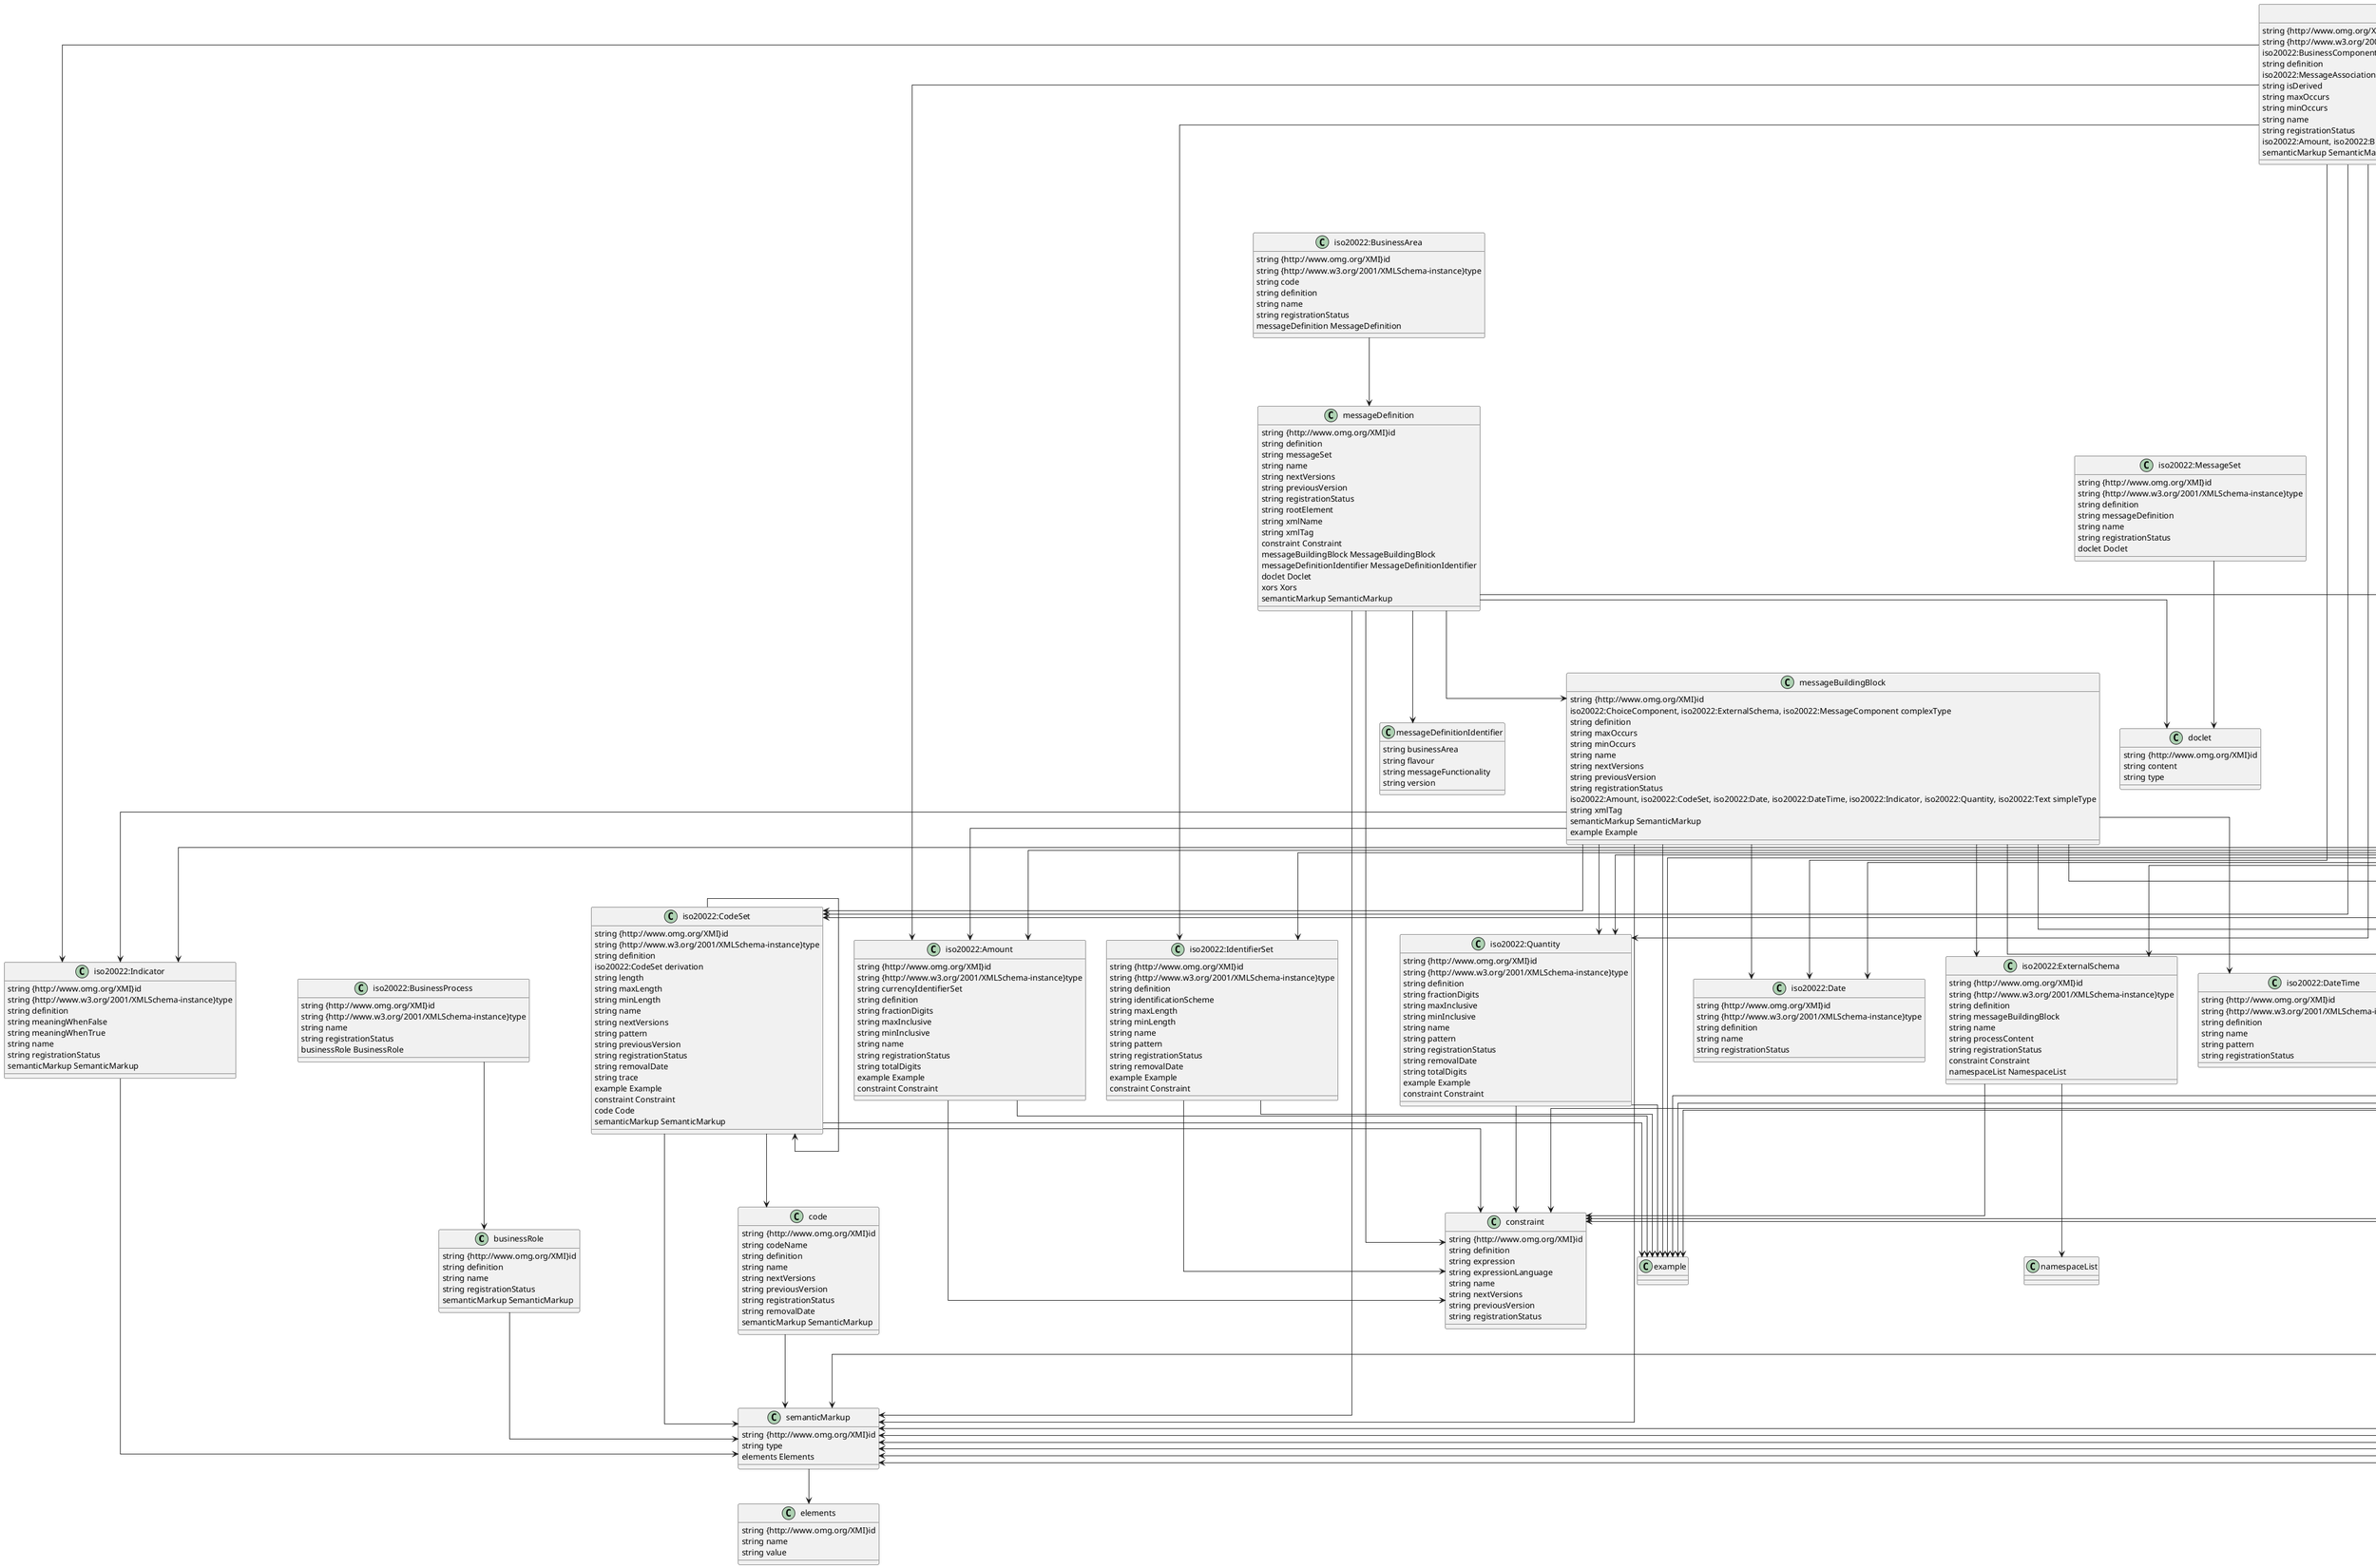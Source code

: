﻿@startuml ERepository.iso20022 Model (Auto-Generated)
' Split into 4 pages
page 4x1
skinparam linetype ortho

class businessRole as "businessRole" {
	string {http://www.omg.org/XMI}id
	string definition
	string name
	string registrationStatus
	semanticMarkup SemanticMarkup
}

businessRole --> semanticMarkup

class code as "code" {
	string {http://www.omg.org/XMI}id
	string codeName
	string definition
	string name
	string nextVersions
	string previousVersion
	string registrationStatus
	string removalDate
	semanticMarkup SemanticMarkup
}

code --> semanticMarkup

class constraint as "constraint" {
	string {http://www.omg.org/XMI}id
	string definition
	string expression
	string expressionLanguage
	string name
	string nextVersions
	string previousVersion
	string registrationStatus
}


class doclet as "doclet" {
	string {http://www.omg.org/XMI}id
	string content
	string type
}


class elements as "elements" {
	string {http://www.omg.org/XMI}id
	string name
	string value
}


class example as "example" {
}


class iso20022_Amount as "iso20022:Amount" {
	string {http://www.omg.org/XMI}id
	string {http://www.w3.org/2001/XMLSchema-instance}type
	string currencyIdentifierSet
	string definition
	string fractionDigits
	string maxInclusive
	string minInclusive
	string name
	string registrationStatus
	string totalDigits
	example Example
	constraint Constraint
}

iso20022_Amount --> example
iso20022_Amount --> constraint

class iso20022_Binary as "iso20022:Binary" {
	string {http://www.omg.org/XMI}id
	string {http://www.w3.org/2001/XMLSchema-instance}type
	string definition
	string maxLength
	string minLength
	string name
	string registrationStatus
}


class iso20022_BusinessArea as "iso20022:BusinessArea" {
	string {http://www.omg.org/XMI}id
	string {http://www.w3.org/2001/XMLSchema-instance}type
	string code
	string definition
	string name
	string registrationStatus
	messageDefinition MessageDefinition
}

iso20022_BusinessArea --> messageDefinition

class iso20022_BusinessAssociationEnd as "iso20022:BusinessAssociationEnd" {
	string {http://www.omg.org/XMI}id
	string {http://www.w3.org/2001/XMLSchema-instance}type
	string definition
	iso20022:MessageAssociationEnd, iso20022:MessageAttribute derivation
	string isDerived
	string maxOccurs
	string minOccurs
	string name
	iso20022:BusinessAssociationEnd opposite
	string registrationStatus
	string type
	semanticMarkup SemanticMarkup
}

iso20022_BusinessAssociationEnd --> iso20022_MessageAssociationEnd
iso20022_BusinessAssociationEnd --> iso20022_MessageAttribute
iso20022_BusinessAssociationEnd --> iso20022_BusinessAssociationEnd
iso20022_BusinessAssociationEnd --> semanticMarkup

class iso20022_BusinessAttribute as "iso20022:BusinessAttribute" {
	string {http://www.omg.org/XMI}id
	string {http://www.w3.org/2001/XMLSchema-instance}type
	iso20022:BusinessComponent complexType
	string definition
	iso20022:MessageAssociationEnd, iso20022:MessageAttribute derivation
	string isDerived
	string maxOccurs
	string minOccurs
	string name
	string registrationStatus
	iso20022:Amount, iso20022:Binary, iso20022:CodeSet, iso20022:Date, iso20022:DateTime, iso20022:IdentifierSet, iso20022:Indicator, iso20022:Quantity, iso20022:Rate, iso20022:SchemaType, iso20022:Text, iso20022:Time, iso20022:Year, iso20022:YearMonth simpleType
	semanticMarkup SemanticMarkup
}

iso20022_BusinessAttribute --> iso20022_MessageAttribute
iso20022_BusinessAttribute --> iso20022_MessageAssociationEnd
iso20022_BusinessAttribute --> iso20022_DateTime
iso20022_BusinessAttribute --> iso20022_CodeSet
iso20022_BusinessAttribute --> iso20022_Amount
iso20022_BusinessAttribute --> iso20022_Rate
iso20022_BusinessAttribute --> iso20022_Indicator
iso20022_BusinessAttribute --> iso20022_Text
iso20022_BusinessAttribute --> iso20022_Quantity
iso20022_BusinessAttribute --> iso20022_YearMonth
iso20022_BusinessAttribute --> iso20022_Date
iso20022_BusinessAttribute --> iso20022_IdentifierSet
iso20022_BusinessAttribute --> iso20022_Binary
iso20022_BusinessAttribute --> iso20022_Time
iso20022_BusinessAttribute --> iso20022_Year
iso20022_BusinessAttribute --> iso20022_SchemaType
iso20022_BusinessAttribute --> iso20022_BusinessComponent
iso20022_BusinessAttribute --> semanticMarkup

class iso20022_BusinessComponent as "iso20022:BusinessComponent" {
	string {http://www.omg.org/XMI}id
	string {http://www.w3.org/2001/XMLSchema-instance}type
	iso20022:BusinessAssociationEnd associationDomain
	string definition
	iso20022:ChoiceComponent, iso20022:MessageComponent derivationComponent
	iso20022:MessageAssociationEnd, iso20022:MessageAttribute derivationElement
	string name
	string registrationStatus
	iso20022:BusinessComponent subType
	iso20022:BusinessComponent superType
	iso20022_BusinessAttribute Iso20022_BusinessAttribute
	iso20022_BusinessAssociationEnd Iso20022_BusinessAssociationEnd
	semanticMarkup SemanticMarkup
}

iso20022_BusinessComponent --> iso20022_BusinessComponent
iso20022_BusinessComponent --> iso20022_MessageComponent
iso20022_BusinessComponent --> iso20022_ChoiceComponent
iso20022_BusinessComponent --> iso20022_BusinessAssociationEnd
iso20022_BusinessComponent --> iso20022_MessageAssociationEnd
iso20022_BusinessComponent --> iso20022_MessageAttribute
iso20022_BusinessComponent --> iso20022_BusinessComponent
iso20022_BusinessComponent --> iso20022_BusinessAttribute
iso20022_BusinessComponent --> iso20022_BusinessAssociationEnd
iso20022_BusinessComponent --> semanticMarkup

class iso20022_BusinessProcess as "iso20022:BusinessProcess" {
	string {http://www.omg.org/XMI}id
	string {http://www.w3.org/2001/XMLSchema-instance}type
	string name
	string registrationStatus
	businessRole BusinessRole
}

iso20022_BusinessProcess --> businessRole

class iso20022_ChoiceComponent as "iso20022:ChoiceComponent" {
	string {http://www.omg.org/XMI}id
	string {http://www.w3.org/2001/XMLSchema-instance}type
	string definition
	string messageBuildingBlock
	string name
	string nextVersions
	string previousVersion
	string registrationStatus
	string removalDate
	string trace
	iso20022_MessageAttribute Iso20022_MessageAttribute
	constraint Constraint
	iso20022_MessageAssociationEnd Iso20022_MessageAssociationEnd
	semanticMarkup SemanticMarkup
}

iso20022_ChoiceComponent --> iso20022_MessageAttribute
iso20022_ChoiceComponent --> constraint
iso20022_ChoiceComponent --> iso20022_MessageAssociationEnd
iso20022_ChoiceComponent --> semanticMarkup

class iso20022_CodeSet as "iso20022:CodeSet" {
	string {http://www.omg.org/XMI}id
	string {http://www.w3.org/2001/XMLSchema-instance}type
	string definition
	iso20022:CodeSet derivation
	string length
	string maxLength
	string minLength
	string name
	string nextVersions
	string pattern
	string previousVersion
	string registrationStatus
	string removalDate
	string trace
	example Example
	constraint Constraint
	code Code
	semanticMarkup SemanticMarkup
}

iso20022_CodeSet --> iso20022_CodeSet
iso20022_CodeSet --> example
iso20022_CodeSet --> constraint
iso20022_CodeSet --> code
iso20022_CodeSet --> semanticMarkup

class iso20022_Date as "iso20022:Date" {
	string {http://www.omg.org/XMI}id
	string {http://www.w3.org/2001/XMLSchema-instance}type
	string definition
	string name
	string registrationStatus
}


class iso20022_DateTime as "iso20022:DateTime" {
	string {http://www.omg.org/XMI}id
	string {http://www.w3.org/2001/XMLSchema-instance}type
	string definition
	string name
	string pattern
	string registrationStatus
}


class iso20022_ExternalSchema as "iso20022:ExternalSchema" {
	string {http://www.omg.org/XMI}id
	string {http://www.w3.org/2001/XMLSchema-instance}type
	string definition
	string messageBuildingBlock
	string name
	string processContent
	string registrationStatus
	constraint Constraint
	namespaceList NamespaceList
}

iso20022_ExternalSchema --> constraint
iso20022_ExternalSchema --> namespaceList

class iso20022_IdentifierSet as "iso20022:IdentifierSet" {
	string {http://www.omg.org/XMI}id
	string {http://www.w3.org/2001/XMLSchema-instance}type
	string definition
	string identificationScheme
	string maxLength
	string minLength
	string name
	string pattern
	string registrationStatus
	string removalDate
	example Example
	constraint Constraint
}

iso20022_IdentifierSet --> example
iso20022_IdentifierSet --> constraint

class iso20022_Indicator as "iso20022:Indicator" {
	string {http://www.omg.org/XMI}id
	string {http://www.w3.org/2001/XMLSchema-instance}type
	string definition
	string meaningWhenFalse
	string meaningWhenTrue
	string name
	string registrationStatus
	semanticMarkup SemanticMarkup
}

iso20022_Indicator --> semanticMarkup

class iso20022_MessageAssociationEnd as "iso20022:MessageAssociationEnd" {
	string {http://www.omg.org/XMI}id
	string {http://www.w3.org/2001/XMLSchema-instance}type
	string businessComponentTrace
	string businessElementTrace
	string definition
	string isComposite
	string isDerived
	string maxOccurs
	string minOccurs
	string name
	string nextVersions
	string previousVersion
	string registrationStatus
	string type
	string xmlTag
	semanticMarkup SemanticMarkup
}

iso20022_MessageAssociationEnd --> semanticMarkup

class iso20022_MessageAttribute as "iso20022:MessageAttribute" {
	string {http://www.omg.org/XMI}id
	string {http://www.w3.org/2001/XMLSchema-instance}type
	string businessComponentTrace
	string businessElementTrace
	iso20022:ChoiceComponent, iso20022:ExternalSchema, iso20022:MessageComponent, iso20022:UserDefined complexType
	string definition
	string isDerived
	string maxOccurs
	string minOccurs
	string name
	string nextVersions
	string previousVersion
	string registrationStatus
	iso20022:Amount, iso20022:Binary, iso20022:CodeSet, iso20022:Date, iso20022:DateTime, iso20022:IdentifierSet, iso20022:Indicator, iso20022:Month, iso20022:Quantity, iso20022:Rate, iso20022:SchemaType, iso20022:Text, iso20022:Time, iso20022:Year, iso20022:YearMonth simpleType
	string xmlTag
	semanticMarkup SemanticMarkup
	constraint Constraint
	example Example
}

iso20022_MessageAttribute --> iso20022_Text
iso20022_MessageAttribute --> iso20022_DateTime
iso20022_MessageAttribute --> iso20022_Date
iso20022_MessageAttribute --> iso20022_CodeSet
iso20022_MessageAttribute --> iso20022_IdentifierSet
iso20022_MessageAttribute --> iso20022_Indicator
iso20022_MessageAttribute --> iso20022_Quantity
iso20022_MessageAttribute --> iso20022_Time
iso20022_MessageAttribute --> iso20022_Amount
iso20022_MessageAttribute --> iso20022_Rate
iso20022_MessageAttribute --> iso20022_YearMonth
iso20022_MessageAttribute --> iso20022_Year
iso20022_MessageAttribute --> iso20022_Binary
iso20022_MessageAttribute --> iso20022_SchemaType
iso20022_MessageAttribute --> iso20022_Month
iso20022_MessageAttribute --> iso20022_MessageComponent
iso20022_MessageAttribute --> iso20022_ChoiceComponent
iso20022_MessageAttribute --> iso20022_UserDefined
iso20022_MessageAttribute --> iso20022_ExternalSchema
iso20022_MessageAttribute --> semanticMarkup
iso20022_MessageAttribute --> constraint
iso20022_MessageAttribute --> example

class iso20022_MessageComponent as "iso20022:MessageComponent" {
	string {http://www.omg.org/XMI}id
	string {http://www.w3.org/2001/XMLSchema-instance}type
	string definition
	string messageBuildingBlock
	string name
	string nextVersions
	string previousVersion
	string registrationStatus
	string removalDate
	string trace
	iso20022_MessageAttribute Iso20022_MessageAttribute
	xors Xors
	iso20022_MessageAssociationEnd Iso20022_MessageAssociationEnd
	constraint Constraint
	semanticMarkup SemanticMarkup
}

iso20022_MessageComponent --> iso20022_MessageAttribute
iso20022_MessageComponent --> xors
iso20022_MessageComponent --> iso20022_MessageAssociationEnd
iso20022_MessageComponent --> constraint
iso20022_MessageComponent --> semanticMarkup

class iso20022_MessageSet as "iso20022:MessageSet" {
	string {http://www.omg.org/XMI}id
	string {http://www.w3.org/2001/XMLSchema-instance}type
	string definition
	string messageDefinition
	string name
	string registrationStatus
	doclet Doclet
}

iso20022_MessageSet --> doclet

class iso20022_Month as "iso20022:Month" {
	string {http://www.omg.org/XMI}id
	string {http://www.w3.org/2001/XMLSchema-instance}type
	string definition
	string name
	string registrationStatus
}


class iso20022_Quantity as "iso20022:Quantity" {
	string {http://www.omg.org/XMI}id
	string {http://www.w3.org/2001/XMLSchema-instance}type
	string definition
	string fractionDigits
	string maxInclusive
	string minInclusive
	string name
	string pattern
	string registrationStatus
	string removalDate
	string totalDigits
	example Example
	constraint Constraint
}

iso20022_Quantity --> example
iso20022_Quantity --> constraint

class iso20022_Rate as "iso20022:Rate" {
	string {http://www.omg.org/XMI}id
	string {http://www.w3.org/2001/XMLSchema-instance}type
	string baseValue
	string definition
	string fractionDigits
	string maxInclusive
	string minInclusive
	string name
	string registrationStatus
	string removalDate
	string totalDigits
	example Example
}

iso20022_Rate --> example

class iso20022_SchemaType as "iso20022:SchemaType" {
	string {http://www.omg.org/XMI}id
	string {http://www.w3.org/2001/XMLSchema-instance}type
	string definition
	string kind
	string name
	string registrationStatus
}


class iso20022_Text as "iso20022:Text" {
	string {http://www.omg.org/XMI}id
	string {http://www.w3.org/2001/XMLSchema-instance}type
	string definition
	string length
	string maxLength
	string minLength
	string name
	string pattern
	string registrationStatus
	string removalDate
}


class iso20022_Time as "iso20022:Time" {
	string {http://www.omg.org/XMI}id
	string {http://www.w3.org/2001/XMLSchema-instance}type
	string definition
	string name
	string registrationStatus
}


class iso20022_UserDefined as "iso20022:UserDefined" {
	string {http://www.omg.org/XMI}id
	string {http://www.w3.org/2001/XMLSchema-instance}type
	string definition
	string name
	string namespace
	string namespaceList
	string processContents
	string registrationStatus
	string removalDate
}


class iso20022_Year as "iso20022:Year" {
	string {http://www.omg.org/XMI}id
	string {http://www.w3.org/2001/XMLSchema-instance}type
	string definition
	string maxInclusive
	string minInclusive
	string name
	string registrationStatus
	example Example
}

iso20022_Year --> example

class iso20022_YearMonth as "iso20022:YearMonth" {
	string {http://www.omg.org/XMI}id
	string {http://www.w3.org/2001/XMLSchema-instance}type
	string definition
	string name
	string registrationStatus
	example Example
}

iso20022_YearMonth --> example

class messageBuildingBlock as "messageBuildingBlock" {
	string {http://www.omg.org/XMI}id
	iso20022:ChoiceComponent, iso20022:ExternalSchema, iso20022:MessageComponent complexType
	string definition
	string maxOccurs
	string minOccurs
	string name
	string nextVersions
	string previousVersion
	string registrationStatus
	iso20022:Amount, iso20022:CodeSet, iso20022:Date, iso20022:DateTime, iso20022:Indicator, iso20022:Quantity, iso20022:Text simpleType
	string xmlTag
	semanticMarkup SemanticMarkup
	example Example
}

messageBuildingBlock --> iso20022_MessageComponent
messageBuildingBlock --> iso20022_ChoiceComponent
messageBuildingBlock --> iso20022_ExternalSchema
messageBuildingBlock --> iso20022_Text
messageBuildingBlock --> iso20022_CodeSet
messageBuildingBlock --> iso20022_DateTime
messageBuildingBlock --> iso20022_Indicator
messageBuildingBlock --> iso20022_Quantity
messageBuildingBlock --> iso20022_Amount
messageBuildingBlock --> iso20022_Date
messageBuildingBlock --> semanticMarkup
messageBuildingBlock --> example

class messageDefinition as "messageDefinition" {
	string {http://www.omg.org/XMI}id
	string definition
	string messageSet
	string name
	string nextVersions
	string previousVersion
	string registrationStatus
	string rootElement
	string xmlName
	string xmlTag
	constraint Constraint
	messageBuildingBlock MessageBuildingBlock
	messageDefinitionIdentifier MessageDefinitionIdentifier
	doclet Doclet
	xors Xors
	semanticMarkup SemanticMarkup
}

messageDefinition --> constraint
messageDefinition --> messageBuildingBlock
messageDefinition --> messageDefinitionIdentifier
messageDefinition --> doclet
messageDefinition --> xors
messageDefinition --> semanticMarkup

class messageDefinitionIdentifier as "messageDefinitionIdentifier" {
	string businessArea
	string flavour
	string messageFunctionality
	string version
}


class namespaceList as "namespaceList" {
}


class semanticMarkup as "semanticMarkup" {
	string {http://www.omg.org/XMI}id
	string type
	elements Elements
}

semanticMarkup --> elements

class xors as "xors" {
	string {http://www.omg.org/XMI}id
	string definition
	string impactedElements
	string impactedMessageBuildingBlocks
	string name
	string registrationStatus
}



@enduml